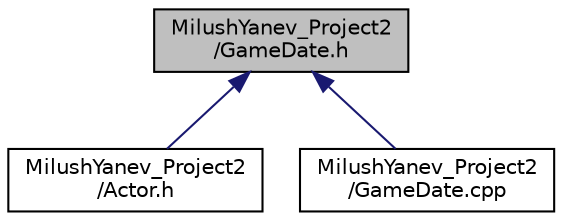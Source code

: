 digraph "MilushYanev_Project2/GameDate.h"
{
  edge [fontname="Helvetica",fontsize="10",labelfontname="Helvetica",labelfontsize="10"];
  node [fontname="Helvetica",fontsize="10",shape=record];
  Node1 [label="MilushYanev_Project2\l/GameDate.h",height=0.2,width=0.4,color="black", fillcolor="grey75", style="filled", fontcolor="black"];
  Node1 -> Node2 [dir="back",color="midnightblue",fontsize="10",style="solid",fontname="Helvetica"];
  Node2 [label="MilushYanev_Project2\l/Actor.h",height=0.2,width=0.4,color="black", fillcolor="white", style="filled",URL="$_actor_8h.html"];
  Node1 -> Node3 [dir="back",color="midnightblue",fontsize="10",style="solid",fontname="Helvetica"];
  Node3 [label="MilushYanev_Project2\l/GameDate.cpp",height=0.2,width=0.4,color="black", fillcolor="white", style="filled",URL="$_game_date_8cpp.html"];
}
